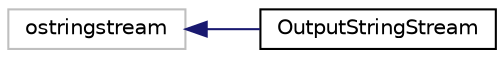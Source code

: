 digraph "Graphical Class Hierarchy"
{
  edge [fontname="Helvetica",fontsize="10",labelfontname="Helvetica",labelfontsize="10"];
  node [fontname="Helvetica",fontsize="10",shape=record];
  rankdir="LR";
  Node445 [label="ostringstream",height=0.2,width=0.4,color="grey75", fillcolor="white", style="filled"];
  Node445 -> Node0 [dir="back",color="midnightblue",fontsize="10",style="solid",fontname="Helvetica"];
  Node0 [label="OutputStringStream",height=0.2,width=0.4,color="black", fillcolor="white", style="filled",URL="$structOutputStringStream.html"];
}
